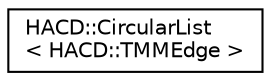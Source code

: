 digraph "Graphical Class Hierarchy"
{
  edge [fontname="Helvetica",fontsize="10",labelfontname="Helvetica",labelfontsize="10"];
  node [fontname="Helvetica",fontsize="10",shape=record];
  rankdir="LR";
  Node1 [label="HACD::CircularList\l\< HACD::TMMEdge \>",height=0.2,width=0.4,color="black", fillcolor="white", style="filled",URL="$class_h_a_c_d_1_1_circular_list.html"];
}

